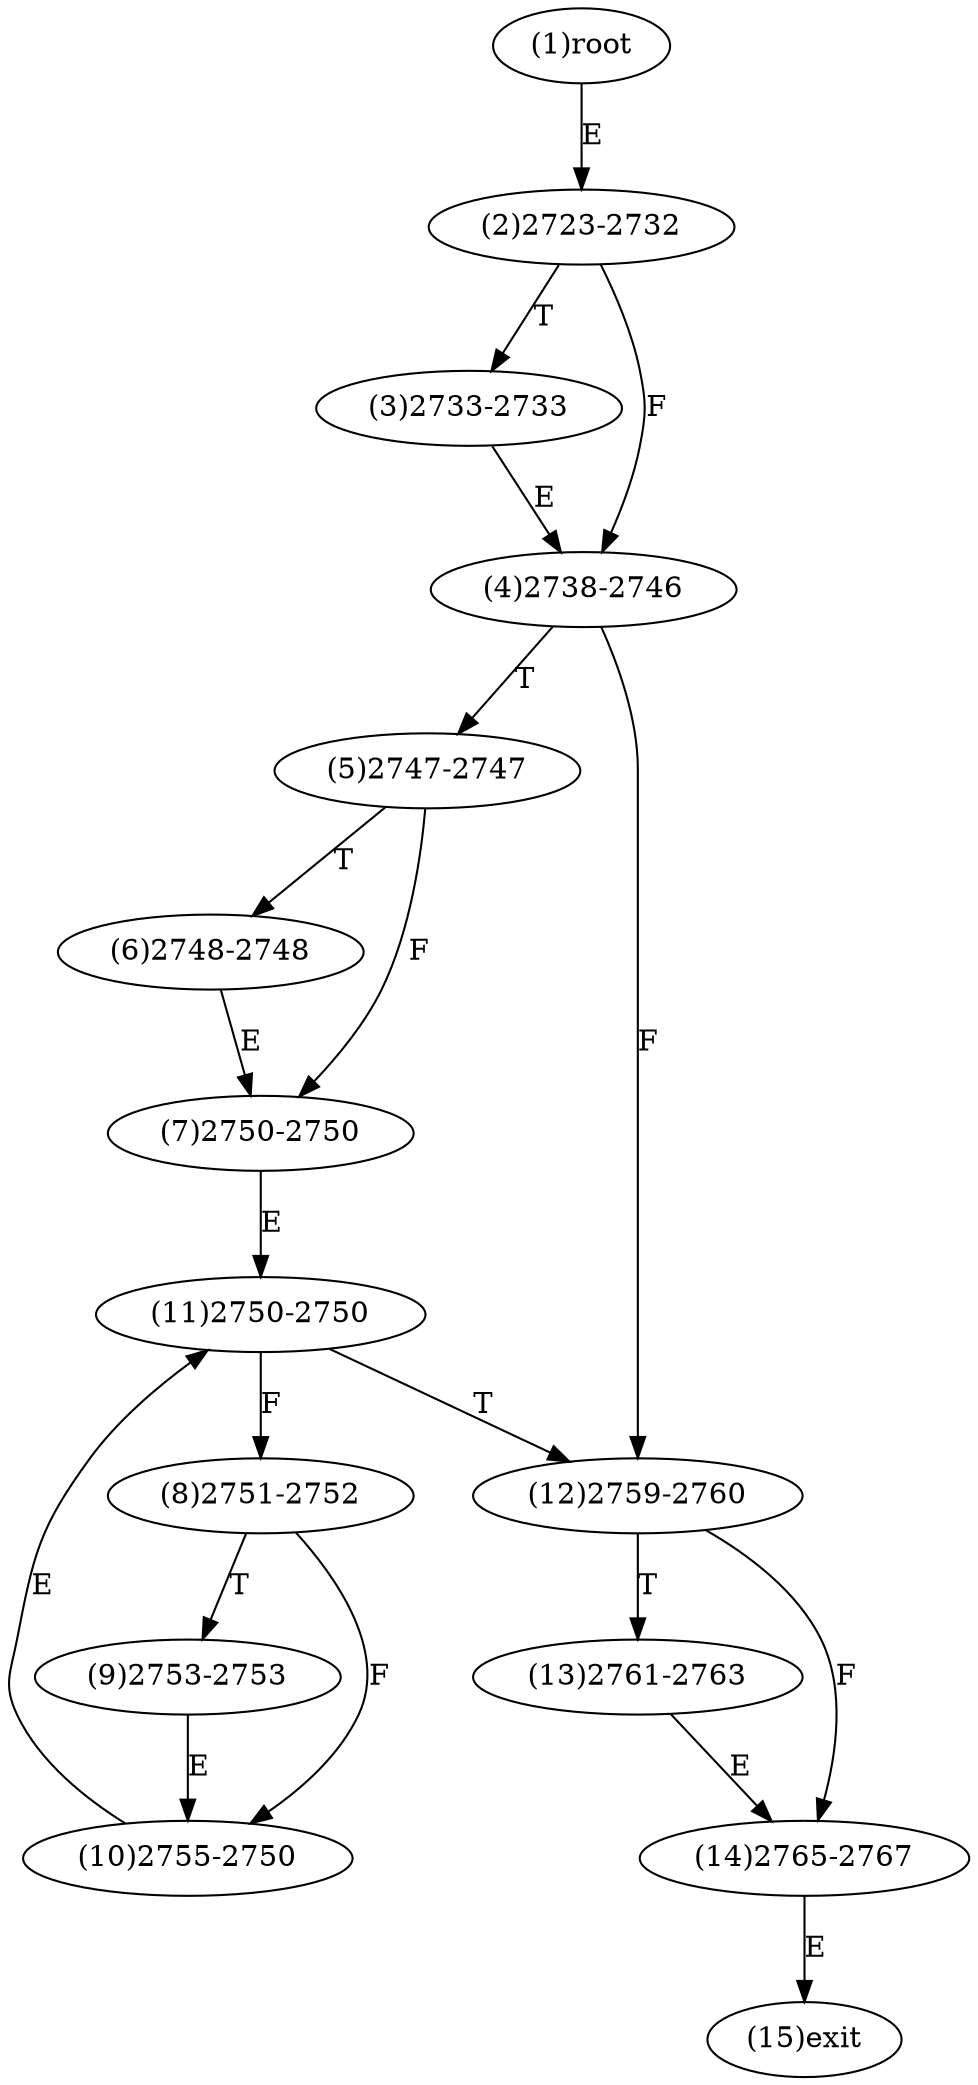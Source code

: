 digraph "" { 
1[ label="(1)root"];
2[ label="(2)2723-2732"];
3[ label="(3)2733-2733"];
4[ label="(4)2738-2746"];
5[ label="(5)2747-2747"];
6[ label="(6)2748-2748"];
7[ label="(7)2750-2750"];
8[ label="(8)2751-2752"];
9[ label="(9)2753-2753"];
10[ label="(10)2755-2750"];
11[ label="(11)2750-2750"];
12[ label="(12)2759-2760"];
13[ label="(13)2761-2763"];
14[ label="(14)2765-2767"];
15[ label="(15)exit"];
1->2[ label="E"];
2->4[ label="F"];
2->3[ label="T"];
3->4[ label="E"];
4->12[ label="F"];
4->5[ label="T"];
5->7[ label="F"];
5->6[ label="T"];
6->7[ label="E"];
7->11[ label="E"];
8->10[ label="F"];
8->9[ label="T"];
9->10[ label="E"];
10->11[ label="E"];
11->8[ label="F"];
11->12[ label="T"];
12->14[ label="F"];
12->13[ label="T"];
13->14[ label="E"];
14->15[ label="E"];
}